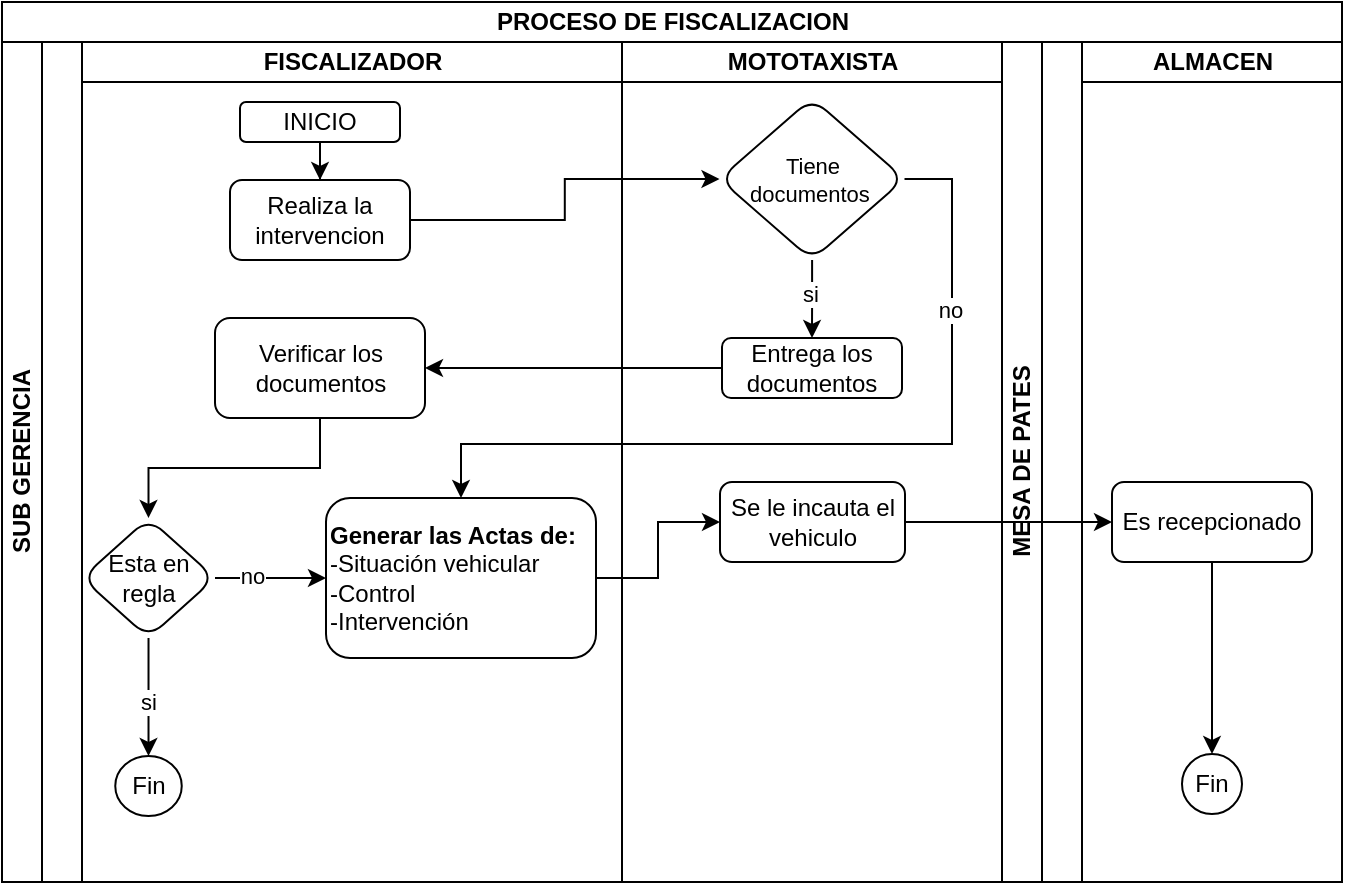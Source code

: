 <mxfile version="21.7.5" type="github">
  <diagram id="kgpKYQtTHZ0yAKxKKP6v" name="Page-1">
    <mxGraphModel dx="1664" dy="1953" grid="1" gridSize="10" guides="1" tooltips="1" connect="1" arrows="1" fold="1" page="1" pageScale="1" pageWidth="850" pageHeight="1100" math="0" shadow="0">
      <root>
        <mxCell id="0" />
        <mxCell id="1" parent="0" />
        <mxCell id="HwZoV1itRJIIL3aCf-NI-1" value="PROCESO DE FISCALIZACION" style="swimlane;childLayout=stackLayout;resizeParent=1;resizeParentMax=0;startSize=20;html=1;" vertex="1" parent="1">
          <mxGeometry x="80" y="-1080" width="670" height="440" as="geometry" />
        </mxCell>
        <mxCell id="HwZoV1itRJIIL3aCf-NI-2" value="SUB GERENCIA" style="swimlane;startSize=20;html=1;" vertex="1" collapsed="1" parent="HwZoV1itRJIIL3aCf-NI-1">
          <mxGeometry y="20" width="40" height="420" as="geometry">
            <mxRectangle y="20" width="140" height="420" as="alternateBounds" />
          </mxGeometry>
        </mxCell>
        <mxCell id="HwZoV1itRJIIL3aCf-NI-3" value="FISCALIZADOR" style="swimlane;startSize=20;html=1;" vertex="1" parent="HwZoV1itRJIIL3aCf-NI-1">
          <mxGeometry x="40" y="20" width="270" height="420" as="geometry" />
        </mxCell>
        <mxCell id="HwZoV1itRJIIL3aCf-NI-17" value="" style="edgeStyle=orthogonalEdgeStyle;rounded=0;orthogonalLoop=1;jettySize=auto;html=1;" edge="1" parent="HwZoV1itRJIIL3aCf-NI-3" source="HwZoV1itRJIIL3aCf-NI-12" target="HwZoV1itRJIIL3aCf-NI-16">
          <mxGeometry relative="1" as="geometry" />
        </mxCell>
        <mxCell id="HwZoV1itRJIIL3aCf-NI-12" value="INICIO" style="rounded=1;whiteSpace=wrap;html=1;" vertex="1" parent="HwZoV1itRJIIL3aCf-NI-3">
          <mxGeometry x="79" y="30" width="80" height="20" as="geometry" />
        </mxCell>
        <mxCell id="HwZoV1itRJIIL3aCf-NI-16" value="Realiza la intervencion" style="whiteSpace=wrap;html=1;rounded=1;" vertex="1" parent="HwZoV1itRJIIL3aCf-NI-3">
          <mxGeometry x="74" y="69" width="90" height="40" as="geometry" />
        </mxCell>
        <mxCell id="HwZoV1itRJIIL3aCf-NI-26" value="" style="edgeStyle=orthogonalEdgeStyle;rounded=0;orthogonalLoop=1;jettySize=auto;html=1;" edge="1" parent="HwZoV1itRJIIL3aCf-NI-3" source="HwZoV1itRJIIL3aCf-NI-23" target="HwZoV1itRJIIL3aCf-NI-25">
          <mxGeometry relative="1" as="geometry" />
        </mxCell>
        <mxCell id="HwZoV1itRJIIL3aCf-NI-23" value="Verificar los documentos" style="whiteSpace=wrap;html=1;rounded=1;" vertex="1" parent="HwZoV1itRJIIL3aCf-NI-3">
          <mxGeometry x="66.5" y="138" width="105" height="50" as="geometry" />
        </mxCell>
        <mxCell id="HwZoV1itRJIIL3aCf-NI-38" value="" style="edgeStyle=orthogonalEdgeStyle;rounded=0;orthogonalLoop=1;jettySize=auto;html=1;" edge="1" parent="HwZoV1itRJIIL3aCf-NI-3" source="HwZoV1itRJIIL3aCf-NI-25" target="HwZoV1itRJIIL3aCf-NI-37">
          <mxGeometry relative="1" as="geometry" />
        </mxCell>
        <mxCell id="HwZoV1itRJIIL3aCf-NI-39" value="si" style="edgeLabel;html=1;align=center;verticalAlign=middle;resizable=0;points=[];" vertex="1" connectable="0" parent="HwZoV1itRJIIL3aCf-NI-38">
          <mxGeometry x="0.072" y="-1" relative="1" as="geometry">
            <mxPoint as="offset" />
          </mxGeometry>
        </mxCell>
        <mxCell id="HwZoV1itRJIIL3aCf-NI-41" value="" style="edgeStyle=orthogonalEdgeStyle;rounded=0;orthogonalLoop=1;jettySize=auto;html=1;" edge="1" parent="HwZoV1itRJIIL3aCf-NI-3" source="HwZoV1itRJIIL3aCf-NI-25" target="HwZoV1itRJIIL3aCf-NI-40">
          <mxGeometry relative="1" as="geometry" />
        </mxCell>
        <mxCell id="HwZoV1itRJIIL3aCf-NI-42" value="no" style="edgeLabel;html=1;align=center;verticalAlign=middle;resizable=0;points=[];" vertex="1" connectable="0" parent="HwZoV1itRJIIL3aCf-NI-41">
          <mxGeometry x="-0.347" y="1" relative="1" as="geometry">
            <mxPoint as="offset" />
          </mxGeometry>
        </mxCell>
        <mxCell id="HwZoV1itRJIIL3aCf-NI-25" value="Esta en&lt;br&gt;&amp;nbsp;regla&amp;nbsp;" style="rhombus;whiteSpace=wrap;html=1;rounded=1;" vertex="1" parent="HwZoV1itRJIIL3aCf-NI-3">
          <mxGeometry y="238" width="66.5" height="60" as="geometry" />
        </mxCell>
        <mxCell id="HwZoV1itRJIIL3aCf-NI-37" value="Fin" style="ellipse;whiteSpace=wrap;html=1;rounded=1;" vertex="1" parent="HwZoV1itRJIIL3aCf-NI-3">
          <mxGeometry x="16.63" y="357" width="33.25" height="30" as="geometry" />
        </mxCell>
        <mxCell id="HwZoV1itRJIIL3aCf-NI-40" value="&lt;b&gt;Generar las Actas de:&lt;br&gt;&lt;/b&gt;-Situación vehicular&lt;br&gt;-Control&lt;br&gt;-Intervención" style="whiteSpace=wrap;html=1;rounded=1;align=left;" vertex="1" parent="HwZoV1itRJIIL3aCf-NI-3">
          <mxGeometry x="122" y="228" width="135" height="80" as="geometry" />
        </mxCell>
        <mxCell id="HwZoV1itRJIIL3aCf-NI-4" value="MOTOTAXISTA" style="swimlane;startSize=20;html=1;" vertex="1" parent="HwZoV1itRJIIL3aCf-NI-1">
          <mxGeometry x="310" y="20" width="190" height="420" as="geometry" />
        </mxCell>
        <mxCell id="HwZoV1itRJIIL3aCf-NI-18" value="Entrega los documentos" style="whiteSpace=wrap;html=1;rounded=1;" vertex="1" parent="HwZoV1itRJIIL3aCf-NI-4">
          <mxGeometry x="50" y="148" width="90" height="30" as="geometry" />
        </mxCell>
        <mxCell id="HwZoV1itRJIIL3aCf-NI-31" style="edgeStyle=orthogonalEdgeStyle;rounded=0;orthogonalLoop=1;jettySize=auto;html=1;entryX=0.5;entryY=0;entryDx=0;entryDy=0;" edge="1" parent="HwZoV1itRJIIL3aCf-NI-4" source="HwZoV1itRJIIL3aCf-NI-28" target="HwZoV1itRJIIL3aCf-NI-18">
          <mxGeometry relative="1" as="geometry" />
        </mxCell>
        <mxCell id="HwZoV1itRJIIL3aCf-NI-33" value="si" style="edgeLabel;html=1;align=center;verticalAlign=middle;resizable=0;points=[];" vertex="1" connectable="0" parent="HwZoV1itRJIIL3aCf-NI-31">
          <mxGeometry x="-0.137" y="-1" relative="1" as="geometry">
            <mxPoint as="offset" />
          </mxGeometry>
        </mxCell>
        <mxCell id="HwZoV1itRJIIL3aCf-NI-28" value="&lt;font style=&quot;font-size: 11px;&quot;&gt;Tiene documentos&amp;nbsp;&lt;/font&gt;" style="rhombus;whiteSpace=wrap;html=1;rounded=1;fontSize=11;" vertex="1" parent="HwZoV1itRJIIL3aCf-NI-4">
          <mxGeometry x="48.75" y="28" width="92.5" height="81" as="geometry" />
        </mxCell>
        <mxCell id="HwZoV1itRJIIL3aCf-NI-43" value="Se le incauta el vehiculo" style="whiteSpace=wrap;html=1;align=center;rounded=1;" vertex="1" parent="HwZoV1itRJIIL3aCf-NI-4">
          <mxGeometry x="49" y="220" width="92.5" height="40" as="geometry" />
        </mxCell>
        <mxCell id="HwZoV1itRJIIL3aCf-NI-10" value="MESA DE PATES" style="swimlane;startSize=20;html=1;verticalAlign=middle;" vertex="1" collapsed="1" parent="HwZoV1itRJIIL3aCf-NI-1">
          <mxGeometry x="500" y="20" width="40" height="420" as="geometry">
            <mxRectangle x="500" y="20" width="130" height="420" as="alternateBounds" />
          </mxGeometry>
        </mxCell>
        <mxCell id="HwZoV1itRJIIL3aCf-NI-11" value="ALMACEN" style="swimlane;startSize=20;html=1;" vertex="1" parent="HwZoV1itRJIIL3aCf-NI-1">
          <mxGeometry x="540" y="20" width="130" height="420" as="geometry" />
        </mxCell>
        <mxCell id="HwZoV1itRJIIL3aCf-NI-48" value="" style="edgeStyle=orthogonalEdgeStyle;rounded=0;orthogonalLoop=1;jettySize=auto;html=1;" edge="1" parent="HwZoV1itRJIIL3aCf-NI-11" source="HwZoV1itRJIIL3aCf-NI-45" target="HwZoV1itRJIIL3aCf-NI-47">
          <mxGeometry relative="1" as="geometry" />
        </mxCell>
        <mxCell id="HwZoV1itRJIIL3aCf-NI-45" value="Es recepcionado" style="whiteSpace=wrap;html=1;rounded=1;" vertex="1" parent="HwZoV1itRJIIL3aCf-NI-11">
          <mxGeometry x="15" y="220" width="100" height="40" as="geometry" />
        </mxCell>
        <mxCell id="HwZoV1itRJIIL3aCf-NI-47" value="Fin" style="ellipse;whiteSpace=wrap;html=1;rounded=1;" vertex="1" parent="HwZoV1itRJIIL3aCf-NI-11">
          <mxGeometry x="50" y="356" width="30" height="30" as="geometry" />
        </mxCell>
        <mxCell id="HwZoV1itRJIIL3aCf-NI-29" value="" style="edgeStyle=orthogonalEdgeStyle;rounded=0;orthogonalLoop=1;jettySize=auto;html=1;" edge="1" parent="HwZoV1itRJIIL3aCf-NI-1" source="HwZoV1itRJIIL3aCf-NI-16" target="HwZoV1itRJIIL3aCf-NI-28">
          <mxGeometry relative="1" as="geometry" />
        </mxCell>
        <mxCell id="HwZoV1itRJIIL3aCf-NI-32" style="edgeStyle=orthogonalEdgeStyle;rounded=0;orthogonalLoop=1;jettySize=auto;html=1;entryX=1;entryY=0.5;entryDx=0;entryDy=0;" edge="1" parent="HwZoV1itRJIIL3aCf-NI-1" source="HwZoV1itRJIIL3aCf-NI-18" target="HwZoV1itRJIIL3aCf-NI-23">
          <mxGeometry relative="1" as="geometry" />
        </mxCell>
        <mxCell id="HwZoV1itRJIIL3aCf-NI-44" value="" style="edgeStyle=orthogonalEdgeStyle;rounded=0;orthogonalLoop=1;jettySize=auto;html=1;" edge="1" parent="HwZoV1itRJIIL3aCf-NI-1" source="HwZoV1itRJIIL3aCf-NI-40" target="HwZoV1itRJIIL3aCf-NI-43">
          <mxGeometry relative="1" as="geometry" />
        </mxCell>
        <mxCell id="HwZoV1itRJIIL3aCf-NI-46" value="" style="edgeStyle=orthogonalEdgeStyle;rounded=0;orthogonalLoop=1;jettySize=auto;html=1;" edge="1" parent="HwZoV1itRJIIL3aCf-NI-1" source="HwZoV1itRJIIL3aCf-NI-43" target="HwZoV1itRJIIL3aCf-NI-45">
          <mxGeometry relative="1" as="geometry" />
        </mxCell>
        <mxCell id="HwZoV1itRJIIL3aCf-NI-49" style="edgeStyle=orthogonalEdgeStyle;rounded=0;orthogonalLoop=1;jettySize=auto;html=1;entryX=0.5;entryY=0;entryDx=0;entryDy=0;exitX=1;exitY=0.5;exitDx=0;exitDy=0;" edge="1" parent="HwZoV1itRJIIL3aCf-NI-1" source="HwZoV1itRJIIL3aCf-NI-28" target="HwZoV1itRJIIL3aCf-NI-40">
          <mxGeometry relative="1" as="geometry">
            <Array as="points">
              <mxPoint x="475" y="89" />
              <mxPoint x="475" y="221" />
              <mxPoint x="230" y="221" />
            </Array>
          </mxGeometry>
        </mxCell>
        <mxCell id="HwZoV1itRJIIL3aCf-NI-50" value="no" style="edgeLabel;html=1;align=center;verticalAlign=middle;resizable=0;points=[];" vertex="1" connectable="0" parent="HwZoV1itRJIIL3aCf-NI-49">
          <mxGeometry x="-0.586" y="-1" relative="1" as="geometry">
            <mxPoint as="offset" />
          </mxGeometry>
        </mxCell>
      </root>
    </mxGraphModel>
  </diagram>
</mxfile>
